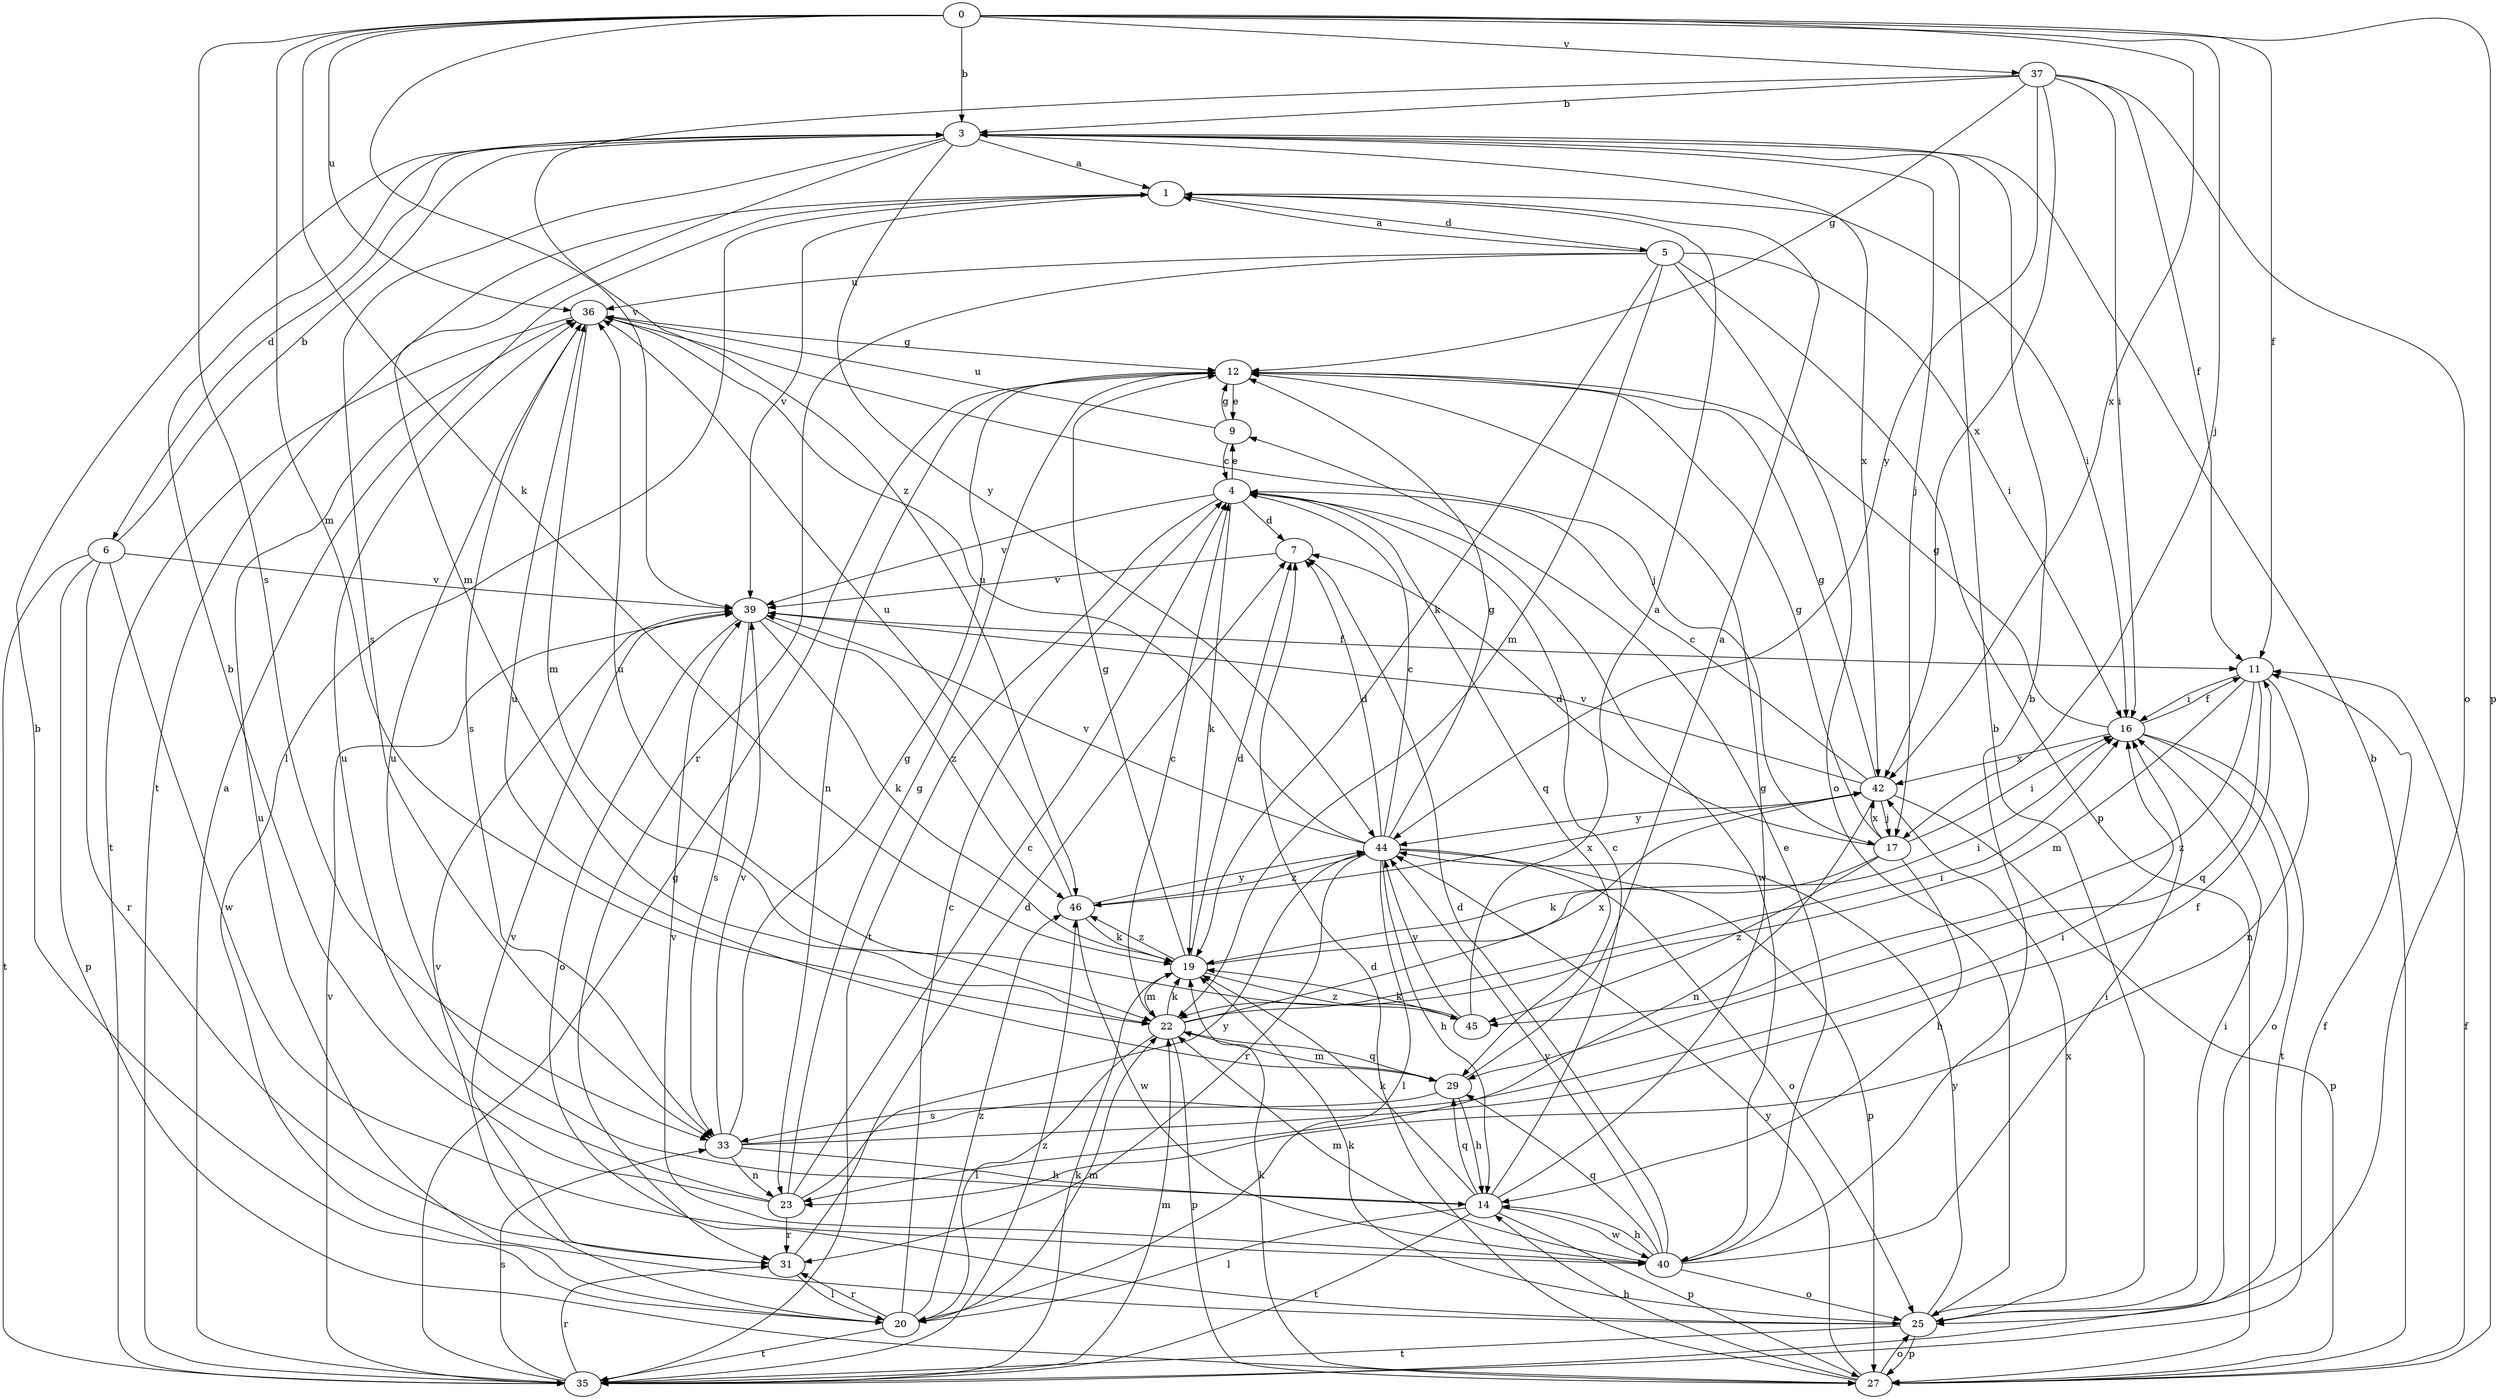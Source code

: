 strict digraph  {
0;
1;
3;
4;
5;
6;
7;
9;
11;
12;
14;
16;
17;
19;
20;
22;
23;
25;
27;
29;
31;
33;
35;
36;
37;
39;
40;
42;
44;
45;
46;
0 -> 3  [label=b];
0 -> 11  [label=f];
0 -> 17  [label=j];
0 -> 19  [label=k];
0 -> 22  [label=m];
0 -> 27  [label=p];
0 -> 33  [label=s];
0 -> 36  [label=u];
0 -> 37  [label=v];
0 -> 39  [label=v];
0 -> 42  [label=x];
1 -> 5  [label=d];
1 -> 16  [label=i];
1 -> 20  [label=l];
1 -> 35  [label=t];
1 -> 39  [label=v];
3 -> 1  [label=a];
3 -> 6  [label=d];
3 -> 17  [label=j];
3 -> 22  [label=m];
3 -> 33  [label=s];
3 -> 42  [label=x];
3 -> 44  [label=y];
4 -> 7  [label=d];
4 -> 9  [label=e];
4 -> 19  [label=k];
4 -> 29  [label=q];
4 -> 35  [label=t];
4 -> 39  [label=v];
4 -> 40  [label=w];
5 -> 1  [label=a];
5 -> 16  [label=i];
5 -> 19  [label=k];
5 -> 22  [label=m];
5 -> 25  [label=o];
5 -> 27  [label=p];
5 -> 31  [label=r];
5 -> 36  [label=u];
6 -> 3  [label=b];
6 -> 27  [label=p];
6 -> 31  [label=r];
6 -> 35  [label=t];
6 -> 39  [label=v];
6 -> 40  [label=w];
7 -> 39  [label=v];
9 -> 4  [label=c];
9 -> 12  [label=g];
9 -> 36  [label=u];
11 -> 16  [label=i];
11 -> 22  [label=m];
11 -> 23  [label=n];
11 -> 29  [label=q];
11 -> 45  [label=z];
12 -> 9  [label=e];
12 -> 23  [label=n];
14 -> 4  [label=c];
14 -> 12  [label=g];
14 -> 19  [label=k];
14 -> 20  [label=l];
14 -> 27  [label=p];
14 -> 29  [label=q];
14 -> 35  [label=t];
14 -> 36  [label=u];
14 -> 40  [label=w];
16 -> 11  [label=f];
16 -> 12  [label=g];
16 -> 25  [label=o];
16 -> 35  [label=t];
16 -> 42  [label=x];
17 -> 7  [label=d];
17 -> 12  [label=g];
17 -> 14  [label=h];
17 -> 16  [label=i];
17 -> 19  [label=k];
17 -> 42  [label=x];
17 -> 45  [label=z];
19 -> 7  [label=d];
19 -> 12  [label=g];
19 -> 16  [label=i];
19 -> 22  [label=m];
19 -> 45  [label=z];
19 -> 46  [label=z];
20 -> 3  [label=b];
20 -> 4  [label=c];
20 -> 22  [label=m];
20 -> 31  [label=r];
20 -> 35  [label=t];
20 -> 39  [label=v];
20 -> 46  [label=z];
22 -> 4  [label=c];
22 -> 16  [label=i];
22 -> 19  [label=k];
22 -> 20  [label=l];
22 -> 27  [label=p];
22 -> 29  [label=q];
22 -> 42  [label=x];
23 -> 3  [label=b];
23 -> 4  [label=c];
23 -> 12  [label=g];
23 -> 31  [label=r];
23 -> 36  [label=u];
23 -> 44  [label=y];
25 -> 3  [label=b];
25 -> 16  [label=i];
25 -> 19  [label=k];
25 -> 27  [label=p];
25 -> 35  [label=t];
25 -> 36  [label=u];
25 -> 42  [label=x];
25 -> 44  [label=y];
27 -> 3  [label=b];
27 -> 7  [label=d];
27 -> 11  [label=f];
27 -> 14  [label=h];
27 -> 19  [label=k];
27 -> 25  [label=o];
27 -> 44  [label=y];
29 -> 1  [label=a];
29 -> 14  [label=h];
29 -> 22  [label=m];
29 -> 33  [label=s];
29 -> 36  [label=u];
31 -> 7  [label=d];
31 -> 20  [label=l];
31 -> 39  [label=v];
33 -> 11  [label=f];
33 -> 12  [label=g];
33 -> 14  [label=h];
33 -> 16  [label=i];
33 -> 23  [label=n];
33 -> 39  [label=v];
35 -> 1  [label=a];
35 -> 11  [label=f];
35 -> 12  [label=g];
35 -> 19  [label=k];
35 -> 22  [label=m];
35 -> 31  [label=r];
35 -> 33  [label=s];
35 -> 39  [label=v];
35 -> 46  [label=z];
36 -> 12  [label=g];
36 -> 17  [label=j];
36 -> 22  [label=m];
36 -> 33  [label=s];
36 -> 35  [label=t];
37 -> 3  [label=b];
37 -> 11  [label=f];
37 -> 12  [label=g];
37 -> 16  [label=i];
37 -> 25  [label=o];
37 -> 42  [label=x];
37 -> 44  [label=y];
37 -> 46  [label=z];
39 -> 11  [label=f];
39 -> 19  [label=k];
39 -> 25  [label=o];
39 -> 33  [label=s];
39 -> 46  [label=z];
40 -> 3  [label=b];
40 -> 7  [label=d];
40 -> 9  [label=e];
40 -> 14  [label=h];
40 -> 16  [label=i];
40 -> 22  [label=m];
40 -> 25  [label=o];
40 -> 29  [label=q];
40 -> 39  [label=v];
40 -> 44  [label=y];
42 -> 4  [label=c];
42 -> 12  [label=g];
42 -> 17  [label=j];
42 -> 23  [label=n];
42 -> 27  [label=p];
42 -> 39  [label=v];
42 -> 44  [label=y];
44 -> 4  [label=c];
44 -> 7  [label=d];
44 -> 12  [label=g];
44 -> 14  [label=h];
44 -> 20  [label=l];
44 -> 25  [label=o];
44 -> 27  [label=p];
44 -> 31  [label=r];
44 -> 36  [label=u];
44 -> 39  [label=v];
44 -> 46  [label=z];
45 -> 1  [label=a];
45 -> 19  [label=k];
45 -> 36  [label=u];
45 -> 44  [label=y];
46 -> 19  [label=k];
46 -> 36  [label=u];
46 -> 40  [label=w];
46 -> 42  [label=x];
46 -> 44  [label=y];
}
